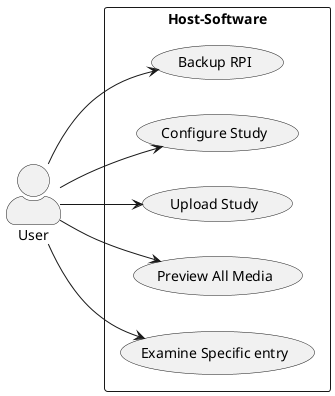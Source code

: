 @startuml
skinparam actorStyle awesome
left to right direction
actor User as Use
rectangle Host-Software {
	usecase "Backup RPI" as UC1
	usecase "Configure Study" as UC2
	usecase "Upload Study" as  UC3
	usecase "Preview All Media" as UC4
	usecase "Examine Specific entry" as UC5
}

Use --> UC1
Use --> UC2
Use --> UC3
Use --> UC4
Use --> UC5

@enduml
